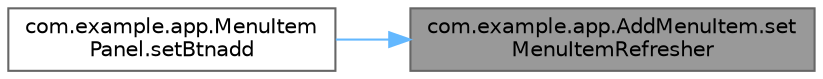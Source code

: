 digraph "com.example.app.AddMenuItem.setMenuItemRefresher"
{
 // LATEX_PDF_SIZE
  bgcolor="transparent";
  edge [fontname=Helvetica,fontsize=10,labelfontname=Helvetica,labelfontsize=10];
  node [fontname=Helvetica,fontsize=10,shape=box,height=0.2,width=0.4];
  rankdir="RL";
  Node1 [id="Node000001",label="com.example.app.AddMenuItem.set\lMenuItemRefresher",height=0.2,width=0.4,color="gray40", fillcolor="grey60", style="filled", fontcolor="black",tooltip=" "];
  Node1 -> Node2 [id="edge3_Node000001_Node000002",dir="back",color="steelblue1",style="solid",tooltip=" "];
  Node2 [id="Node000002",label="com.example.app.MenuItem\lPanel.setBtnadd",height=0.2,width=0.4,color="grey40", fillcolor="white", style="filled",URL="$classcom_1_1example_1_1app_1_1_menu_item_panel.html#a8a936e40fb1b34e1fd67e837ebfa1a94",tooltip=" "];
}

